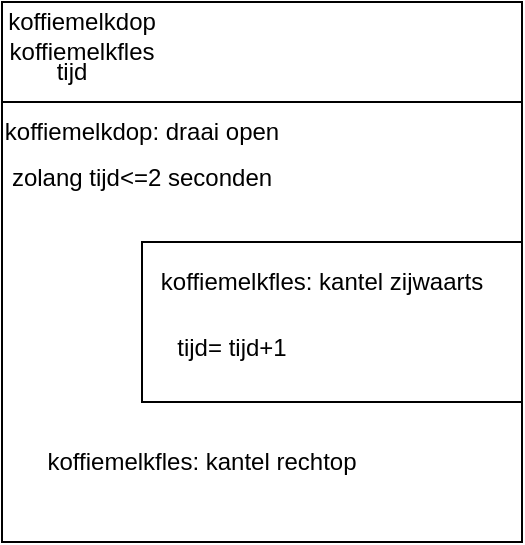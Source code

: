 <mxfile version="12.2.4" pages="1"><diagram id="VwrQlYqHBkdmklEmOdZv" name="Page-1"><mxGraphModel dx="720" dy="549" grid="1" gridSize="10" guides="1" tooltips="1" connect="1" arrows="1" fold="1" page="1" pageScale="1" pageWidth="850" pageHeight="1100" math="0" shadow="0"><root><mxCell id="0"/><mxCell id="1" parent="0"/><mxCell id="17" value="" style="rounded=0;whiteSpace=wrap;html=1;" parent="1" vertex="1"><mxGeometry x="160" y="70" width="260" height="270" as="geometry"/></mxCell><mxCell id="18" value="" style="rounded=0;whiteSpace=wrap;html=1;align=left;" parent="1" vertex="1"><mxGeometry x="160" y="70" width="260" height="50" as="geometry"/></mxCell><mxCell id="44" value="koffiemelkdop" style="text;html=1;strokeColor=none;fillColor=none;align=center;verticalAlign=middle;whiteSpace=wrap;rounded=0;" parent="1" vertex="1"><mxGeometry x="180" y="70" width="40" height="20" as="geometry"/></mxCell><mxCell id="45" value="koffiemelkfles" style="text;html=1;strokeColor=none;fillColor=none;align=center;verticalAlign=middle;whiteSpace=wrap;rounded=0;" parent="1" vertex="1"><mxGeometry x="180" y="85" width="40" height="20" as="geometry"/></mxCell><mxCell id="46" value="tijd" style="text;html=1;strokeColor=none;fillColor=none;align=center;verticalAlign=middle;whiteSpace=wrap;rounded=0;" parent="1" vertex="1"><mxGeometry x="180" y="97.5" width="30" height="15" as="geometry"/></mxCell><mxCell id="47" value="koffiemelkdop: draai open" style="text;html=1;strokeColor=none;fillColor=none;align=center;verticalAlign=middle;whiteSpace=wrap;rounded=0;" parent="1" vertex="1"><mxGeometry x="160" y="120" width="140" height="30" as="geometry"/></mxCell><mxCell id="49" value="&lt;span style=&quot;color: rgba(0 , 0 , 0 , 0) ; font-family: monospace ; font-size: 0px&quot;&gt;%3CmxGraphModel%3E%3Croot%3E%3CmxCell%20id%3D%220%22%2F%3E%3CmxCell%20id%3D%221%22%20parent%3D%220%22%2F%3E%3CmxCell%20id%3D%222%22%20value%3D%22tijd%22%20style%3D%22text%3Bhtml%3D1%3BstrokeColor%3Dnone%3BfillColor%3Dnone%3Balign%3Dcenter%3BverticalAlign%3Dmiddle%3BwhiteSpace%3Dwrap%3Brounded%3D0%3B%22%20vertex%3D%221%22%20parent%3D%221%22%3E%3CmxGeometry%20x%3D%22180%22%20y%3D%2297.5%22%20width%3D%2230%22%20height%3D%2215%22%20as%3D%22geometry%22%2F%3E%3C%2FmxCell%3E%3C%2Froot%3E%3C%2FmxGraphModel%3E&lt;/span&gt;" style="rounded=0;whiteSpace=wrap;html=1;" parent="1" vertex="1"><mxGeometry x="230" y="190" width="190" height="80" as="geometry"/></mxCell><mxCell id="50" value="zolang tijd&amp;lt;=2 seconden" style="text;html=1;strokeColor=none;fillColor=none;align=center;verticalAlign=middle;whiteSpace=wrap;rounded=0;" parent="1" vertex="1"><mxGeometry x="160" y="150" width="140" height="15" as="geometry"/></mxCell><mxCell id="48" value="koffiemelkfles: kantel zijwaarts" style="text;html=1;strokeColor=none;fillColor=none;align=center;verticalAlign=middle;whiteSpace=wrap;rounded=0;" parent="1" vertex="1"><mxGeometry x="230" y="200" width="180" height="20" as="geometry"/></mxCell><mxCell id="52" value="tijd= tijd+1" style="text;html=1;strokeColor=none;fillColor=none;align=center;verticalAlign=middle;whiteSpace=wrap;rounded=0;" parent="1" vertex="1"><mxGeometry x="240" y="235" width="70" height="15" as="geometry"/></mxCell><mxCell id="56" value="koffiemelkfles: kantel rechtop" style="text;html=1;strokeColor=none;fillColor=none;align=center;verticalAlign=middle;whiteSpace=wrap;rounded=0;" parent="1" vertex="1"><mxGeometry x="170" y="290" width="180" height="20" as="geometry"/></mxCell></root></mxGraphModel></diagram></mxfile>